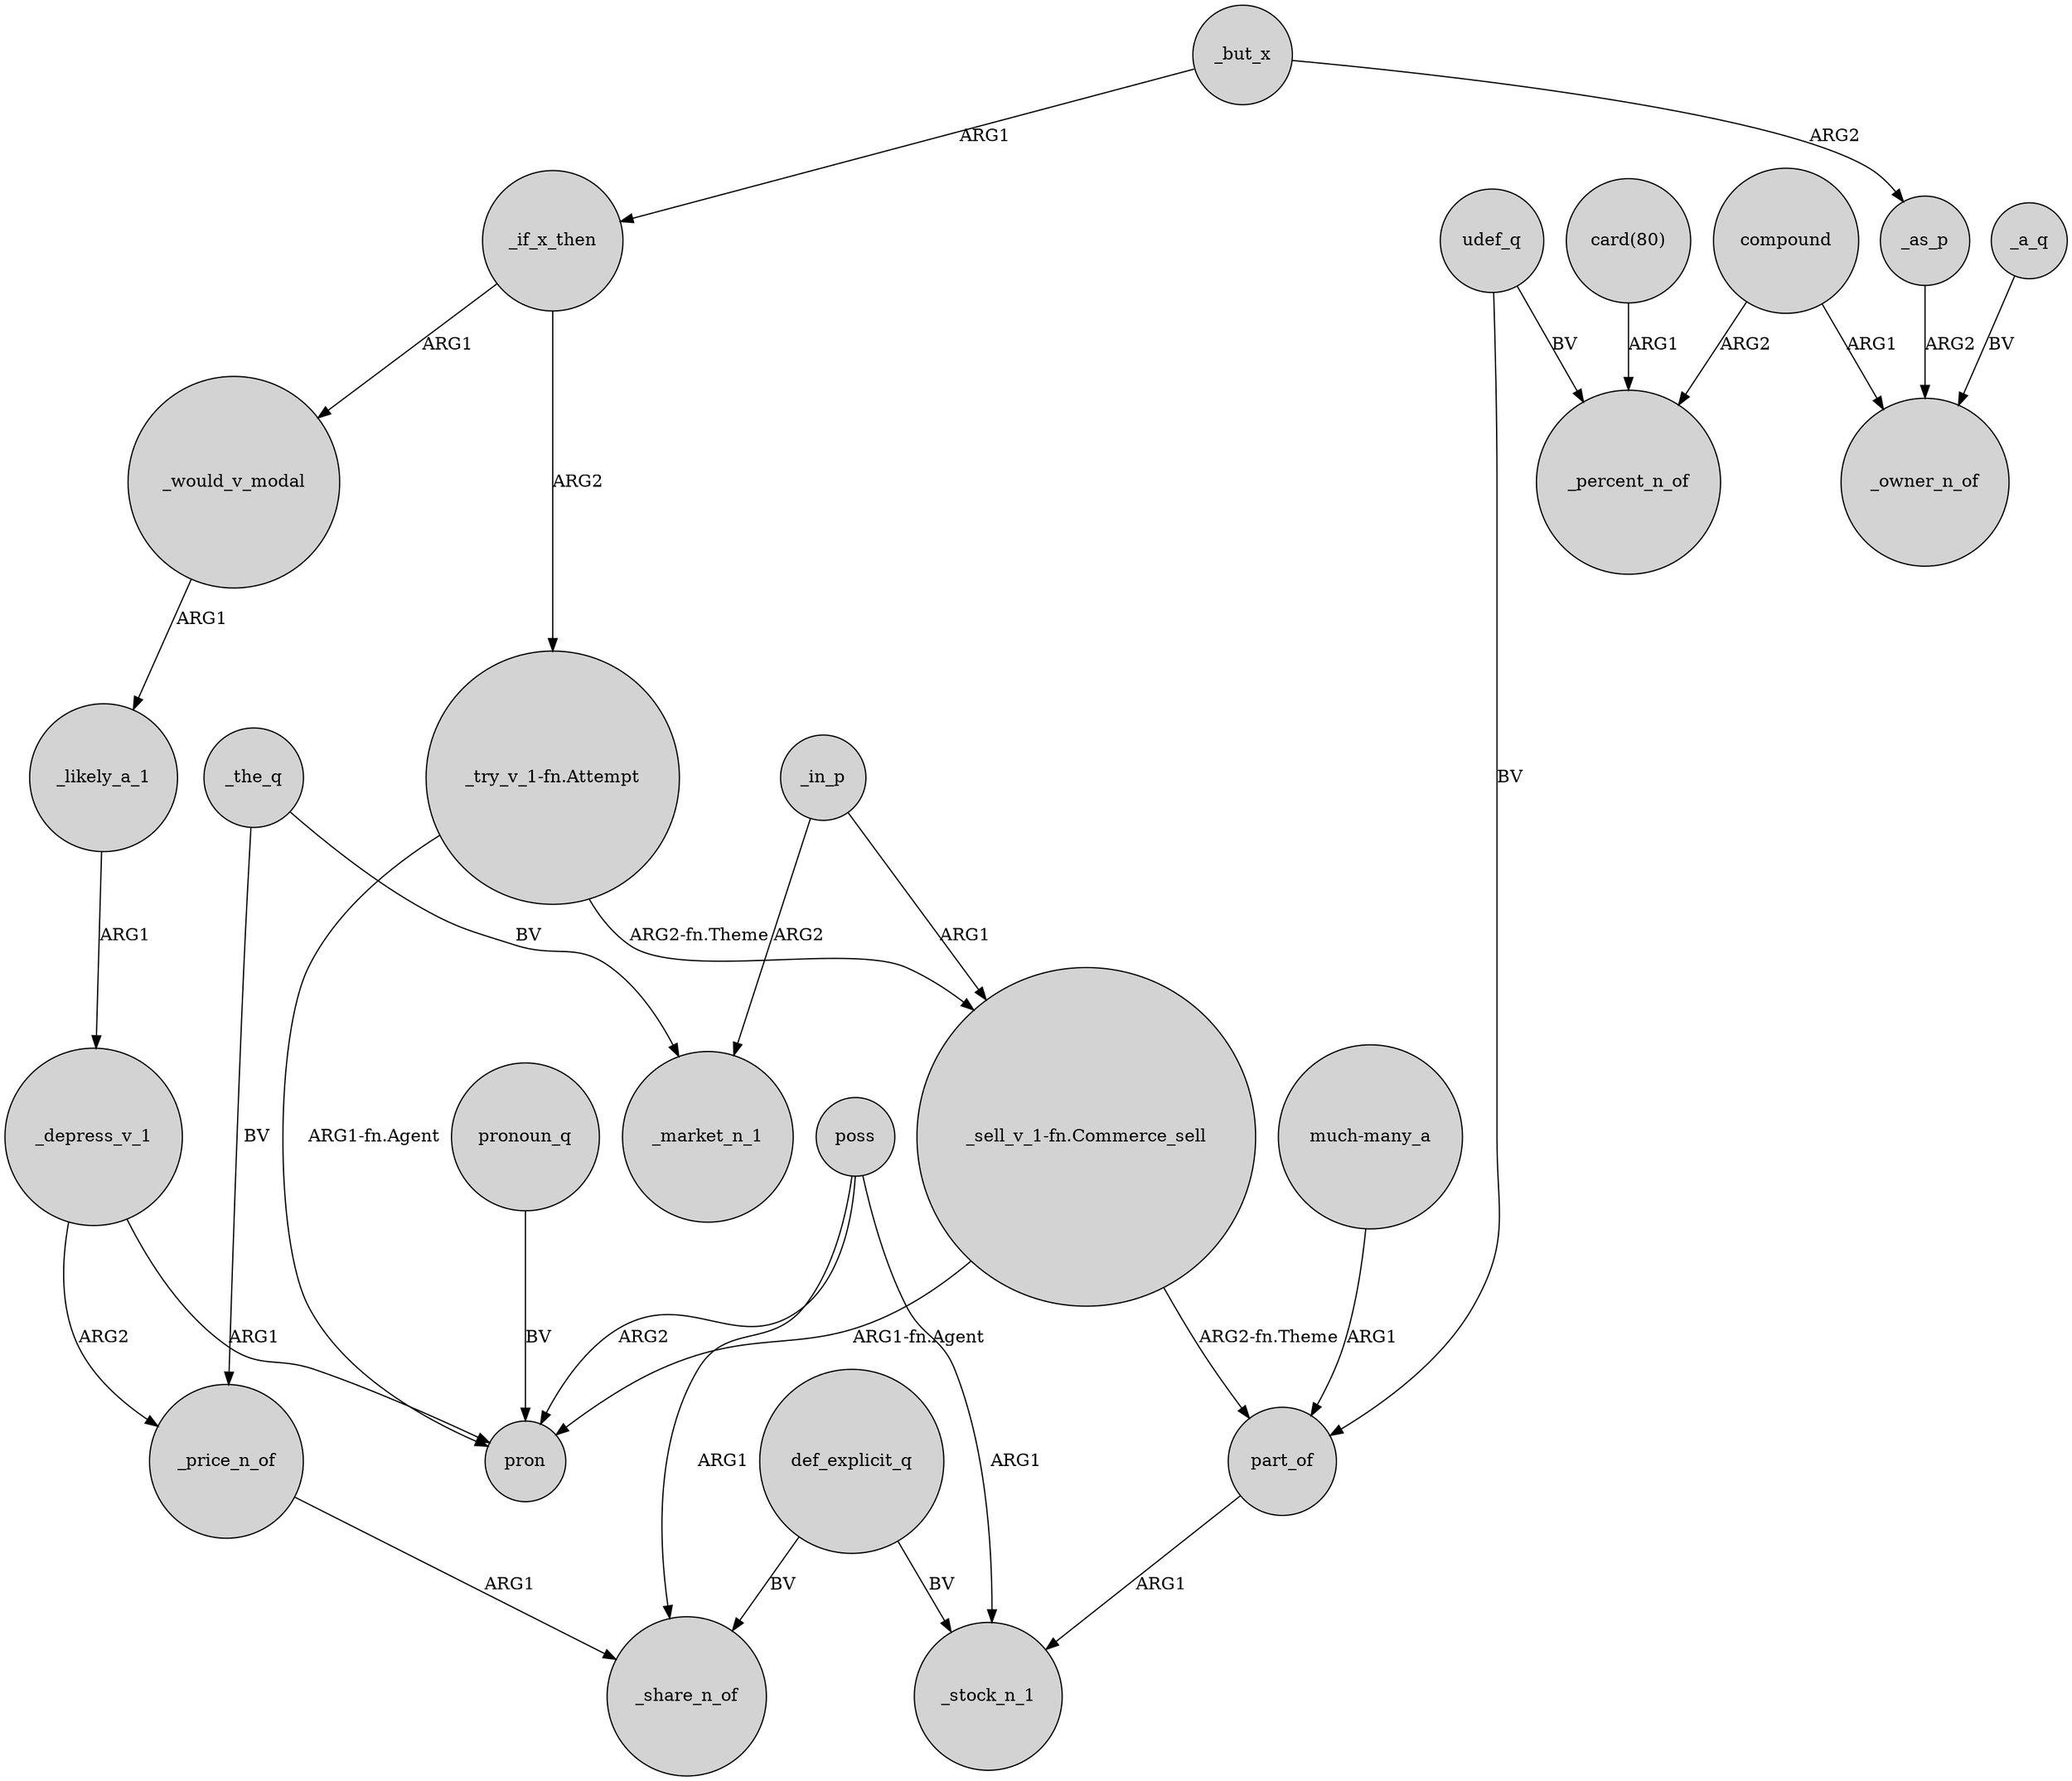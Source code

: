 digraph {
	node [shape=circle style=filled]
	udef_q -> part_of [label=BV]
	poss -> pron [label=ARG2]
	_if_x_then -> "_try_v_1-fn.Attempt" [label=ARG2]
	part_of -> _stock_n_1 [label=ARG1]
	_but_x -> _as_p [label=ARG2]
	"much-many_a" -> part_of [label=ARG1]
	poss -> _stock_n_1 [label=ARG1]
	_as_p -> _owner_n_of [label=ARG2]
	_the_q -> _price_n_of [label=BV]
	def_explicit_q -> _stock_n_1 [label=BV]
	compound -> _percent_n_of [label=ARG2]
	_price_n_of -> _share_n_of [label=ARG1]
	_a_q -> _owner_n_of [label=BV]
	pronoun_q -> pron [label=BV]
	_depress_v_1 -> pron [label=ARG1]
	_in_p -> "_sell_v_1-fn.Commerce_sell" [label=ARG1]
	"_sell_v_1-fn.Commerce_sell" -> part_of [label="ARG2-fn.Theme"]
	"card(80)" -> _percent_n_of [label=ARG1]
	_but_x -> _if_x_then [label=ARG1]
	"_try_v_1-fn.Attempt" -> pron [label="ARG1-fn.Agent"]
	"_try_v_1-fn.Attempt" -> "_sell_v_1-fn.Commerce_sell" [label="ARG2-fn.Theme"]
	_if_x_then -> _would_v_modal [label=ARG1]
	_in_p -> _market_n_1 [label=ARG2]
	_would_v_modal -> _likely_a_1 [label=ARG1]
	udef_q -> _percent_n_of [label=BV]
	"_sell_v_1-fn.Commerce_sell" -> pron [label="ARG1-fn.Agent"]
	compound -> _owner_n_of [label=ARG1]
	_the_q -> _market_n_1 [label=BV]
	poss -> _share_n_of [label=ARG1]
	def_explicit_q -> _share_n_of [label=BV]
	_depress_v_1 -> _price_n_of [label=ARG2]
	_likely_a_1 -> _depress_v_1 [label=ARG1]
}
